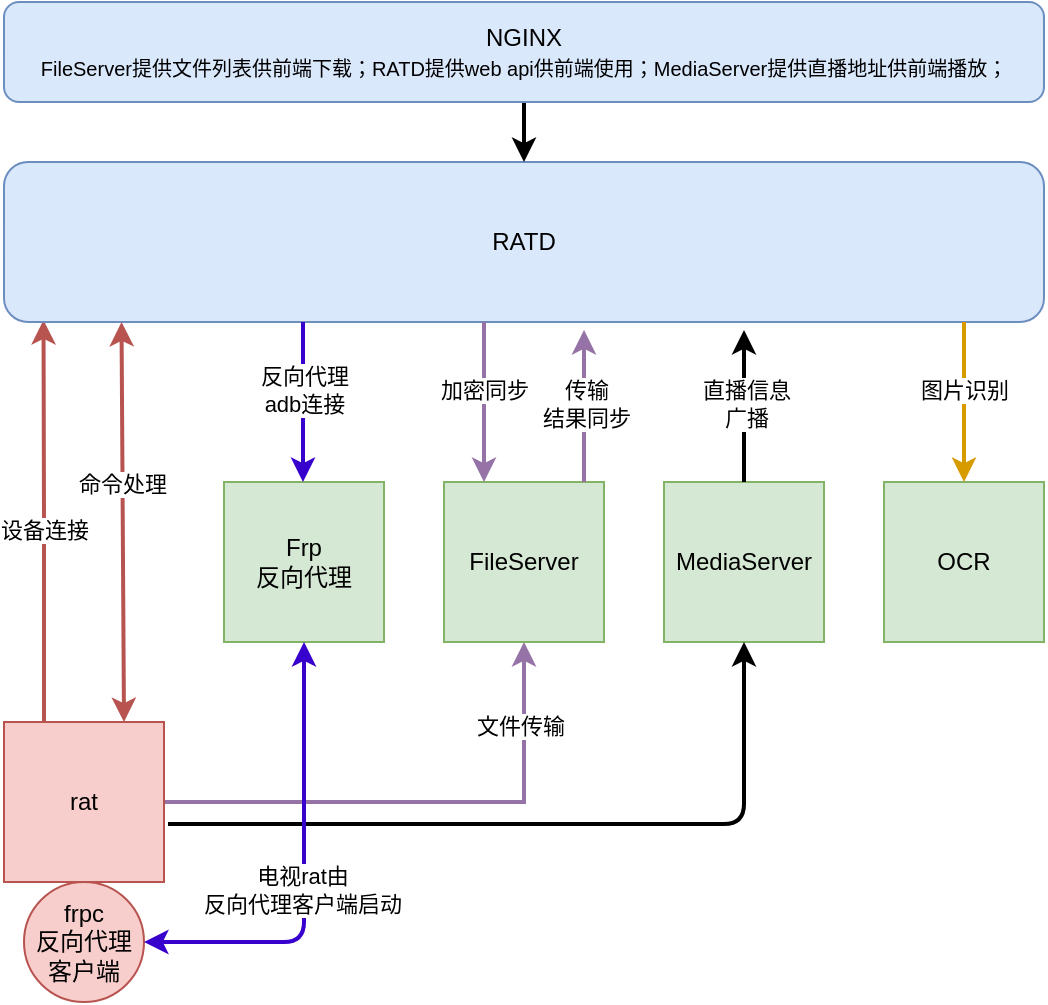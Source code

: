 <mxfile version="14.8.5" type="github">
  <diagram id="GR8ITqk0_nQ_17DC2mM3" name="第 1 页">
    <mxGraphModel dx="946" dy="619" grid="1" gridSize="10" guides="1" tooltips="1" connect="1" arrows="1" fold="1" page="1" pageScale="1" pageWidth="827" pageHeight="1169" math="0" shadow="0">
      <root>
        <mxCell id="0" />
        <mxCell id="1" parent="0" />
        <mxCell id="RpOicTaBDRD9k7s_wi3x-14" style="edgeStyle=orthogonalEdgeStyle;rounded=0;orthogonalLoop=1;jettySize=auto;html=1;entryX=0.5;entryY=1;entryDx=0;entryDy=0;fillColor=#e1d5e7;strokeColor=#9673a6;strokeWidth=2;exitX=1;exitY=0.5;exitDx=0;exitDy=0;" parent="1" source="RpOicTaBDRD9k7s_wi3x-1" target="RpOicTaBDRD9k7s_wi3x-3" edge="1">
          <mxGeometry relative="1" as="geometry" />
        </mxCell>
        <mxCell id="RpOicTaBDRD9k7s_wi3x-26" value="文件传输" style="edgeLabel;html=1;align=center;verticalAlign=middle;resizable=0;points=[];" parent="RpOicTaBDRD9k7s_wi3x-14" vertex="1" connectable="0">
          <mxGeometry x="0.675" y="2" relative="1" as="geometry">
            <mxPoint as="offset" />
          </mxGeometry>
        </mxCell>
        <mxCell id="RpOicTaBDRD9k7s_wi3x-16" style="edgeStyle=orthogonalEdgeStyle;rounded=0;orthogonalLoop=1;jettySize=auto;html=1;exitX=0.25;exitY=0;exitDx=0;exitDy=0;entryX=0.038;entryY=0.988;entryDx=0;entryDy=0;entryPerimeter=0;fillColor=#f8cecc;strokeColor=#b85450;strokeWidth=2;" parent="1" source="RpOicTaBDRD9k7s_wi3x-1" target="RpOicTaBDRD9k7s_wi3x-6" edge="1">
          <mxGeometry relative="1" as="geometry">
            <mxPoint x="160" y="440" as="targetPoint" />
          </mxGeometry>
        </mxCell>
        <mxCell id="RpOicTaBDRD9k7s_wi3x-18" value="设备连接" style="edgeLabel;html=1;align=center;verticalAlign=middle;resizable=0;points=[];" parent="RpOicTaBDRD9k7s_wi3x-16" vertex="1" connectable="0">
          <mxGeometry x="-0.042" relative="1" as="geometry">
            <mxPoint as="offset" />
          </mxGeometry>
        </mxCell>
        <mxCell id="RpOicTaBDRD9k7s_wi3x-1" value="rat" style="whiteSpace=wrap;html=1;aspect=fixed;fillColor=#f8cecc;strokeColor=#b85450;" parent="1" vertex="1">
          <mxGeometry x="140" y="630" width="80" height="80" as="geometry" />
        </mxCell>
        <mxCell id="RpOicTaBDRD9k7s_wi3x-3" value="FileServer" style="whiteSpace=wrap;html=1;aspect=fixed;fillColor=#d5e8d4;strokeColor=#82b366;" parent="1" vertex="1">
          <mxGeometry x="360" y="510" width="80" height="80" as="geometry" />
        </mxCell>
        <mxCell id="RpOicTaBDRD9k7s_wi3x-4" value="MediaServer" style="whiteSpace=wrap;html=1;aspect=fixed;fillColor=#d5e8d4;strokeColor=#82b366;" parent="1" vertex="1">
          <mxGeometry x="470" y="510" width="80" height="80" as="geometry" />
        </mxCell>
        <mxCell id="RpOicTaBDRD9k7s_wi3x-5" value="OCR" style="whiteSpace=wrap;html=1;aspect=fixed;fillColor=#d5e8d4;strokeColor=#82b366;" parent="1" vertex="1">
          <mxGeometry x="580" y="510" width="80" height="80" as="geometry" />
        </mxCell>
        <mxCell id="RpOicTaBDRD9k7s_wi3x-6" value="RATD" style="rounded=1;whiteSpace=wrap;html=1;fillColor=#dae8fc;strokeColor=#6c8ebf;" parent="1" vertex="1">
          <mxGeometry x="140" y="350" width="520" height="80" as="geometry" />
        </mxCell>
        <mxCell id="RpOicTaBDRD9k7s_wi3x-19" value="" style="endArrow=classic;startArrow=classic;html=1;exitX=0.75;exitY=0;exitDx=0;exitDy=0;entryX=0.113;entryY=1;entryDx=0;entryDy=0;entryPerimeter=0;fillColor=#f8cecc;strokeColor=#b85450;strokeWidth=2;" parent="1" source="RpOicTaBDRD9k7s_wi3x-1" target="RpOicTaBDRD9k7s_wi3x-6" edge="1">
          <mxGeometry width="50" height="50" relative="1" as="geometry">
            <mxPoint x="190" y="570" as="sourcePoint" />
            <mxPoint x="240" y="520" as="targetPoint" />
          </mxGeometry>
        </mxCell>
        <mxCell id="RpOicTaBDRD9k7s_wi3x-42" value="命令处理" style="edgeLabel;html=1;align=center;verticalAlign=middle;resizable=0;points=[];" parent="RpOicTaBDRD9k7s_wi3x-19" vertex="1" connectable="0">
          <mxGeometry x="0.19" y="1" relative="1" as="geometry">
            <mxPoint as="offset" />
          </mxGeometry>
        </mxCell>
        <mxCell id="RpOicTaBDRD9k7s_wi3x-22" value="" style="endArrow=classic;html=1;entryX=0.5;entryY=0;entryDx=0;entryDy=0;fillColor=#ffe6cc;strokeColor=#d79b00;strokeWidth=2;" parent="1" target="RpOicTaBDRD9k7s_wi3x-5" edge="1">
          <mxGeometry width="50" height="50" relative="1" as="geometry">
            <mxPoint x="620" y="430" as="sourcePoint" />
            <mxPoint x="650" y="430" as="targetPoint" />
          </mxGeometry>
        </mxCell>
        <mxCell id="RpOicTaBDRD9k7s_wi3x-28" value="图片识别" style="edgeLabel;html=1;align=center;verticalAlign=middle;resizable=0;points=[];" parent="RpOicTaBDRD9k7s_wi3x-22" vertex="1" connectable="0">
          <mxGeometry x="-0.15" relative="1" as="geometry">
            <mxPoint as="offset" />
          </mxGeometry>
        </mxCell>
        <mxCell id="RpOicTaBDRD9k7s_wi3x-30" value="" style="endArrow=classic;html=1;entryX=0.5;entryY=0;entryDx=0;entryDy=0;strokeWidth=2;fillColor=#e1d5e7;strokeColor=#9673a6;" parent="1" edge="1">
          <mxGeometry width="50" height="50" relative="1" as="geometry">
            <mxPoint x="380" y="430" as="sourcePoint" />
            <mxPoint x="380" y="510" as="targetPoint" />
          </mxGeometry>
        </mxCell>
        <mxCell id="RpOicTaBDRD9k7s_wi3x-31" value="加密同步" style="edgeLabel;html=1;align=center;verticalAlign=middle;resizable=0;points=[];" parent="RpOicTaBDRD9k7s_wi3x-30" vertex="1" connectable="0">
          <mxGeometry x="-0.15" relative="1" as="geometry">
            <mxPoint as="offset" />
          </mxGeometry>
        </mxCell>
        <mxCell id="RpOicTaBDRD9k7s_wi3x-40" value="" style="endArrow=classic;html=1;strokeWidth=2;exitX=1.025;exitY=0.638;exitDx=0;exitDy=0;exitPerimeter=0;entryX=0.5;entryY=1;entryDx=0;entryDy=0;" parent="1" source="RpOicTaBDRD9k7s_wi3x-1" target="RpOicTaBDRD9k7s_wi3x-4" edge="1">
          <mxGeometry width="50" height="50" relative="1" as="geometry">
            <mxPoint x="230" y="740" as="sourcePoint" />
            <mxPoint x="500" y="681" as="targetPoint" />
            <Array as="points">
              <mxPoint x="510" y="681" />
            </Array>
          </mxGeometry>
        </mxCell>
        <mxCell id="RpOicTaBDRD9k7s_wi3x-44" style="edgeStyle=orthogonalEdgeStyle;rounded=0;orthogonalLoop=1;jettySize=auto;html=1;entryX=0.5;entryY=0;entryDx=0;entryDy=0;strokeWidth=2;" parent="1" source="RpOicTaBDRD9k7s_wi3x-43" target="RpOicTaBDRD9k7s_wi3x-6" edge="1">
          <mxGeometry relative="1" as="geometry" />
        </mxCell>
        <mxCell id="RpOicTaBDRD9k7s_wi3x-43" value="NGINX&lt;br&gt;&lt;font style=&quot;font-size: 10px&quot;&gt;FileServer提供文件列表供前端下载；RATD提供web api供前端使用；MediaServer提供直播地址供前端播放；&lt;/font&gt;" style="rounded=1;whiteSpace=wrap;html=1;fillColor=#dae8fc;strokeColor=#6c8ebf;" parent="1" vertex="1">
          <mxGeometry x="140" y="270" width="520" height="50" as="geometry" />
        </mxCell>
        <mxCell id="pWB6bz2Y96l6EGUoT9Pz-1" value="Frp&lt;br&gt;反向代理" style="whiteSpace=wrap;html=1;aspect=fixed;fillColor=#d5e8d4;strokeColor=#82b366;" vertex="1" parent="1">
          <mxGeometry x="250" y="510" width="80" height="80" as="geometry" />
        </mxCell>
        <mxCell id="pWB6bz2Y96l6EGUoT9Pz-5" value="" style="endArrow=classic;html=1;strokeWidth=2;exitX=0.5;exitY=0;exitDx=0;exitDy=0;" edge="1" parent="1" source="RpOicTaBDRD9k7s_wi3x-4">
          <mxGeometry width="50" height="50" relative="1" as="geometry">
            <mxPoint x="490" y="510" as="sourcePoint" />
            <mxPoint x="510" y="434" as="targetPoint" />
          </mxGeometry>
        </mxCell>
        <mxCell id="pWB6bz2Y96l6EGUoT9Pz-6" value="直播信息&lt;br&gt;广播" style="edgeLabel;html=1;align=center;verticalAlign=middle;resizable=0;points=[];" vertex="1" connectable="0" parent="pWB6bz2Y96l6EGUoT9Pz-5">
          <mxGeometry x="0.026" y="-1" relative="1" as="geometry">
            <mxPoint as="offset" />
          </mxGeometry>
        </mxCell>
        <mxCell id="pWB6bz2Y96l6EGUoT9Pz-7" value="" style="endArrow=classic;html=1;strokeWidth=2;exitX=0.5;exitY=0;exitDx=0;exitDy=0;fillColor=#e1d5e7;strokeColor=#9673a6;" edge="1" parent="1">
          <mxGeometry width="50" height="50" relative="1" as="geometry">
            <mxPoint x="430" y="510" as="sourcePoint" />
            <mxPoint x="430" y="434" as="targetPoint" />
          </mxGeometry>
        </mxCell>
        <mxCell id="pWB6bz2Y96l6EGUoT9Pz-8" value="传输&lt;br&gt;结果同步" style="edgeLabel;html=1;align=center;verticalAlign=middle;resizable=0;points=[];" vertex="1" connectable="0" parent="pWB6bz2Y96l6EGUoT9Pz-7">
          <mxGeometry x="0.026" y="-1" relative="1" as="geometry">
            <mxPoint as="offset" />
          </mxGeometry>
        </mxCell>
        <mxCell id="pWB6bz2Y96l6EGUoT9Pz-9" value="" style="endArrow=classic;html=1;entryX=0.5;entryY=0;entryDx=0;entryDy=0;fillColor=#6a00ff;strokeColor=#3700CC;strokeWidth=2;" edge="1" parent="1">
          <mxGeometry width="50" height="50" relative="1" as="geometry">
            <mxPoint x="289.5" y="430" as="sourcePoint" />
            <mxPoint x="289.5" y="510" as="targetPoint" />
          </mxGeometry>
        </mxCell>
        <mxCell id="pWB6bz2Y96l6EGUoT9Pz-10" value="反向代理&lt;br&gt;adb连接" style="edgeLabel;html=1;align=center;verticalAlign=middle;resizable=0;points=[];" vertex="1" connectable="0" parent="pWB6bz2Y96l6EGUoT9Pz-9">
          <mxGeometry x="-0.15" relative="1" as="geometry">
            <mxPoint as="offset" />
          </mxGeometry>
        </mxCell>
        <mxCell id="pWB6bz2Y96l6EGUoT9Pz-12" value="frpc&lt;br&gt;反向代理客户端" style="ellipse;whiteSpace=wrap;html=1;aspect=fixed;fillColor=#f8cecc;strokeColor=#b85450;" vertex="1" parent="1">
          <mxGeometry x="150" y="710" width="60" height="60" as="geometry" />
        </mxCell>
        <mxCell id="pWB6bz2Y96l6EGUoT9Pz-14" value="" style="endArrow=classic;startArrow=classic;html=1;strokeWidth=2;exitX=1;exitY=0.5;exitDx=0;exitDy=0;entryX=0.5;entryY=1;entryDx=0;entryDy=0;fillColor=#6a00ff;strokeColor=#3700CC;" edge="1" parent="1" source="pWB6bz2Y96l6EGUoT9Pz-12" target="pWB6bz2Y96l6EGUoT9Pz-1">
          <mxGeometry width="50" height="50" relative="1" as="geometry">
            <mxPoint x="210" y="770" as="sourcePoint" />
            <mxPoint x="260" y="720" as="targetPoint" />
            <Array as="points">
              <mxPoint x="290" y="740" />
            </Array>
          </mxGeometry>
        </mxCell>
        <mxCell id="pWB6bz2Y96l6EGUoT9Pz-16" value="电视rat由&lt;br&gt;反向代理客户端启动" style="edgeLabel;html=1;align=center;verticalAlign=middle;resizable=0;points=[];" vertex="1" connectable="0" parent="pWB6bz2Y96l6EGUoT9Pz-14">
          <mxGeometry x="-0.078" y="1" relative="1" as="geometry">
            <mxPoint as="offset" />
          </mxGeometry>
        </mxCell>
      </root>
    </mxGraphModel>
  </diagram>
</mxfile>
